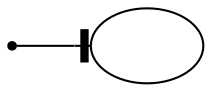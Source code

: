 digraph G {
  rankdir=LR;
  T [shape=point];
  H [label=""];
  T -> H [arrowsize=1.5,arrowhead=tee];
}

